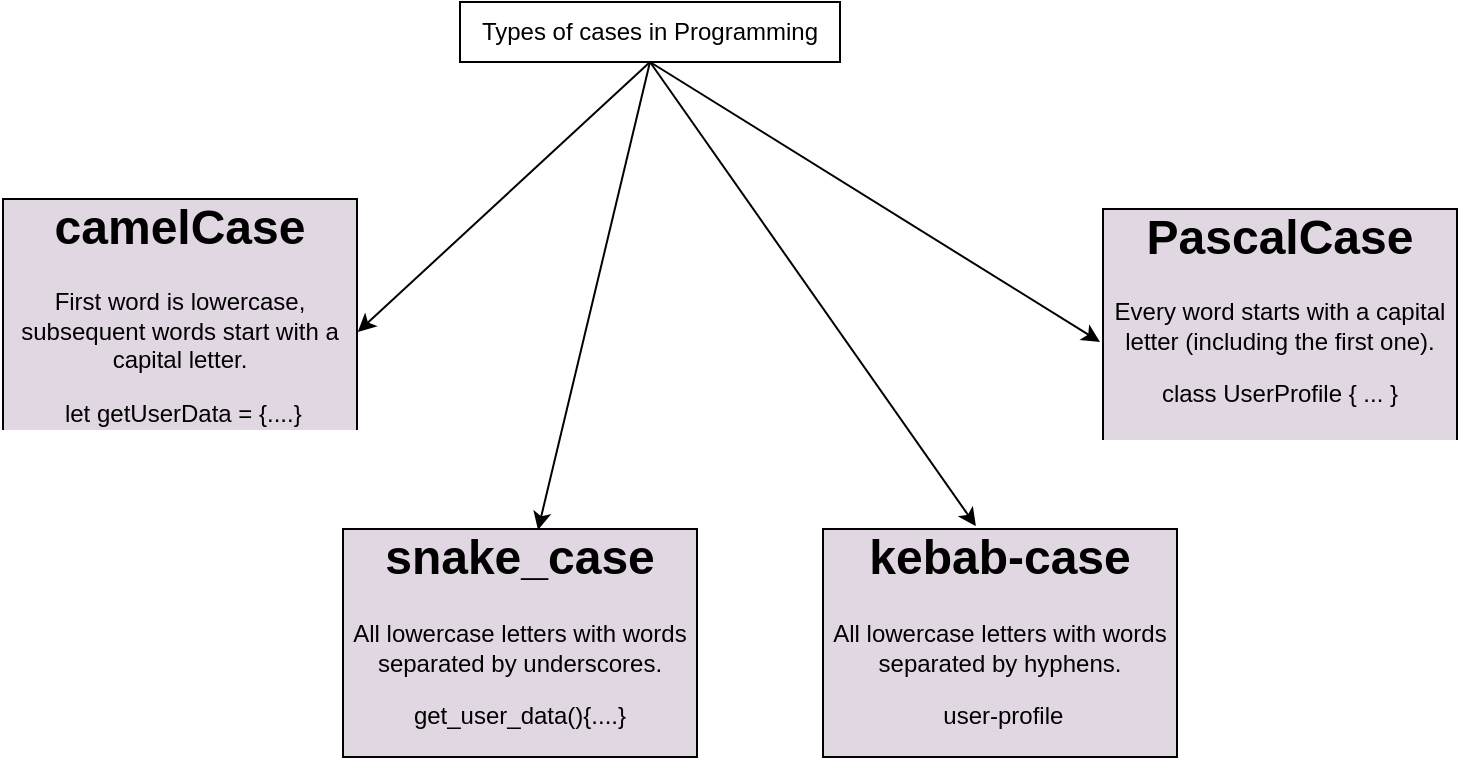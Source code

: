 <mxfile>
    <diagram id="xS9Ljah16oaqcT3a7scy" name="Page-1">
        <mxGraphModel dx="832" dy="475" grid="1" gridSize="10" guides="1" tooltips="1" connect="1" arrows="1" fold="1" page="1" pageScale="1" pageWidth="850" pageHeight="1100" math="0" shadow="0">
            <root>
                <mxCell id="0"/>
                <mxCell id="1" parent="0"/>
                <mxCell id="2" value="&lt;h1 style=&quot;margin-top: 0px;&quot;&gt;snake_case&lt;/h1&gt;&lt;p&gt;All lowercase letters with words separated by underscores.&lt;/p&gt;&lt;p&gt;get_user_data(){....}&lt;/p&gt;" style="text;html=1;whiteSpace=wrap;overflow=hidden;rounded=0;verticalAlign=middle;align=center;labelBorderColor=default;labelBackgroundColor=#E1D7E3;" vertex="1" parent="1">
                    <mxGeometry x="200" y="280" width="180" height="120" as="geometry"/>
                </mxCell>
                <mxCell id="3" value="&lt;h1 style=&quot;margin-top: 0px;&quot;&gt;camelCase&lt;/h1&gt;&lt;p&gt;First word is lowercase, subsequent words start with a capital letter.&lt;/p&gt;&lt;p&gt;&amp;nbsp;let getUserData = {....}&lt;/p&gt;" style="text;html=1;whiteSpace=wrap;overflow=hidden;rounded=0;movable=1;resizable=1;rotatable=1;deletable=1;editable=1;locked=0;connectable=1;strokeColor=none;fillColor=none;strokeWidth=3;gradientColor=none;align=center;verticalAlign=middle;labelBorderColor=default;labelBackgroundColor=#E1D7E3;" vertex="1" parent="1">
                    <mxGeometry x="30" y="115" width="180" height="120" as="geometry"/>
                </mxCell>
                <mxCell id="4" value="Types of cases in Programming" style="rounded=0;whiteSpace=wrap;html=1;" vertex="1" parent="1">
                    <mxGeometry x="260" y="20" width="190" height="30" as="geometry"/>
                </mxCell>
                <mxCell id="5" value="&lt;h1 style=&quot;margin-top: 0px;&quot;&gt;PascalCase&lt;/h1&gt;&lt;p&gt; Every word starts with a capital letter (including the first one).&lt;/p&gt;&lt;p&gt;class UserProfile { ... }&lt;/p&gt;&lt;div&gt;&lt;br&gt;&lt;/div&gt;" style="text;html=1;whiteSpace=wrap;overflow=hidden;rounded=0;align=center;verticalAlign=middle;labelBorderColor=default;labelBackgroundColor=#E1D7E3;" vertex="1" parent="1">
                    <mxGeometry x="580" y="120" width="180" height="120" as="geometry"/>
                </mxCell>
                <mxCell id="6" value="&lt;h1 style=&quot;margin-top: 0px;&quot;&gt;kebab-case&lt;/h1&gt;&lt;p&gt;All lowercase letters with words separated by hyphens.&lt;/p&gt;&lt;p&gt;&amp;nbsp;user-profile&lt;/p&gt;" style="text;html=1;whiteSpace=wrap;overflow=hidden;rounded=0;verticalAlign=middle;align=center;labelBorderColor=default;textShadow=0;labelBackgroundColor=#E1D7E3;" vertex="1" parent="1">
                    <mxGeometry x="440" y="280" width="180" height="120" as="geometry"/>
                </mxCell>
                <mxCell id="11" value="" style="endArrow=classic;html=1;entryX=0.994;entryY=0.583;entryDx=0;entryDy=0;entryPerimeter=0;exitX=0.5;exitY=1;exitDx=0;exitDy=0;" edge="1" parent="1" source="4" target="3">
                    <mxGeometry width="50" height="50" relative="1" as="geometry">
                        <mxPoint x="360" y="60" as="sourcePoint"/>
                        <mxPoint x="440" y="180" as="targetPoint"/>
                    </mxGeometry>
                </mxCell>
                <mxCell id="12" value="" style="endArrow=classic;html=1;exitX=0.5;exitY=1;exitDx=0;exitDy=0;entryX=0.55;entryY=0.033;entryDx=0;entryDy=0;entryPerimeter=0;" edge="1" parent="1" source="4" target="2">
                    <mxGeometry width="50" height="50" relative="1" as="geometry">
                        <mxPoint x="350" y="60" as="sourcePoint"/>
                        <mxPoint x="440" y="180" as="targetPoint"/>
                    </mxGeometry>
                </mxCell>
                <mxCell id="13" value="" style="endArrow=classic;html=1;exitX=0.5;exitY=1;exitDx=0;exitDy=0;entryX=0.433;entryY=0.017;entryDx=0;entryDy=0;entryPerimeter=0;" edge="1" parent="1" source="4" target="6">
                    <mxGeometry width="50" height="50" relative="1" as="geometry">
                        <mxPoint x="390" y="230" as="sourcePoint"/>
                        <mxPoint x="440" y="180" as="targetPoint"/>
                    </mxGeometry>
                </mxCell>
                <mxCell id="14" value="" style="endArrow=classic;html=1;entryX=0;entryY=0.583;entryDx=0;entryDy=0;entryPerimeter=0;exitX=0.5;exitY=1;exitDx=0;exitDy=0;" edge="1" parent="1" source="4" target="5">
                    <mxGeometry width="50" height="50" relative="1" as="geometry">
                        <mxPoint x="390" y="230" as="sourcePoint"/>
                        <mxPoint x="440" y="180" as="targetPoint"/>
                    </mxGeometry>
                </mxCell>
            </root>
        </mxGraphModel>
    </diagram>
</mxfile>